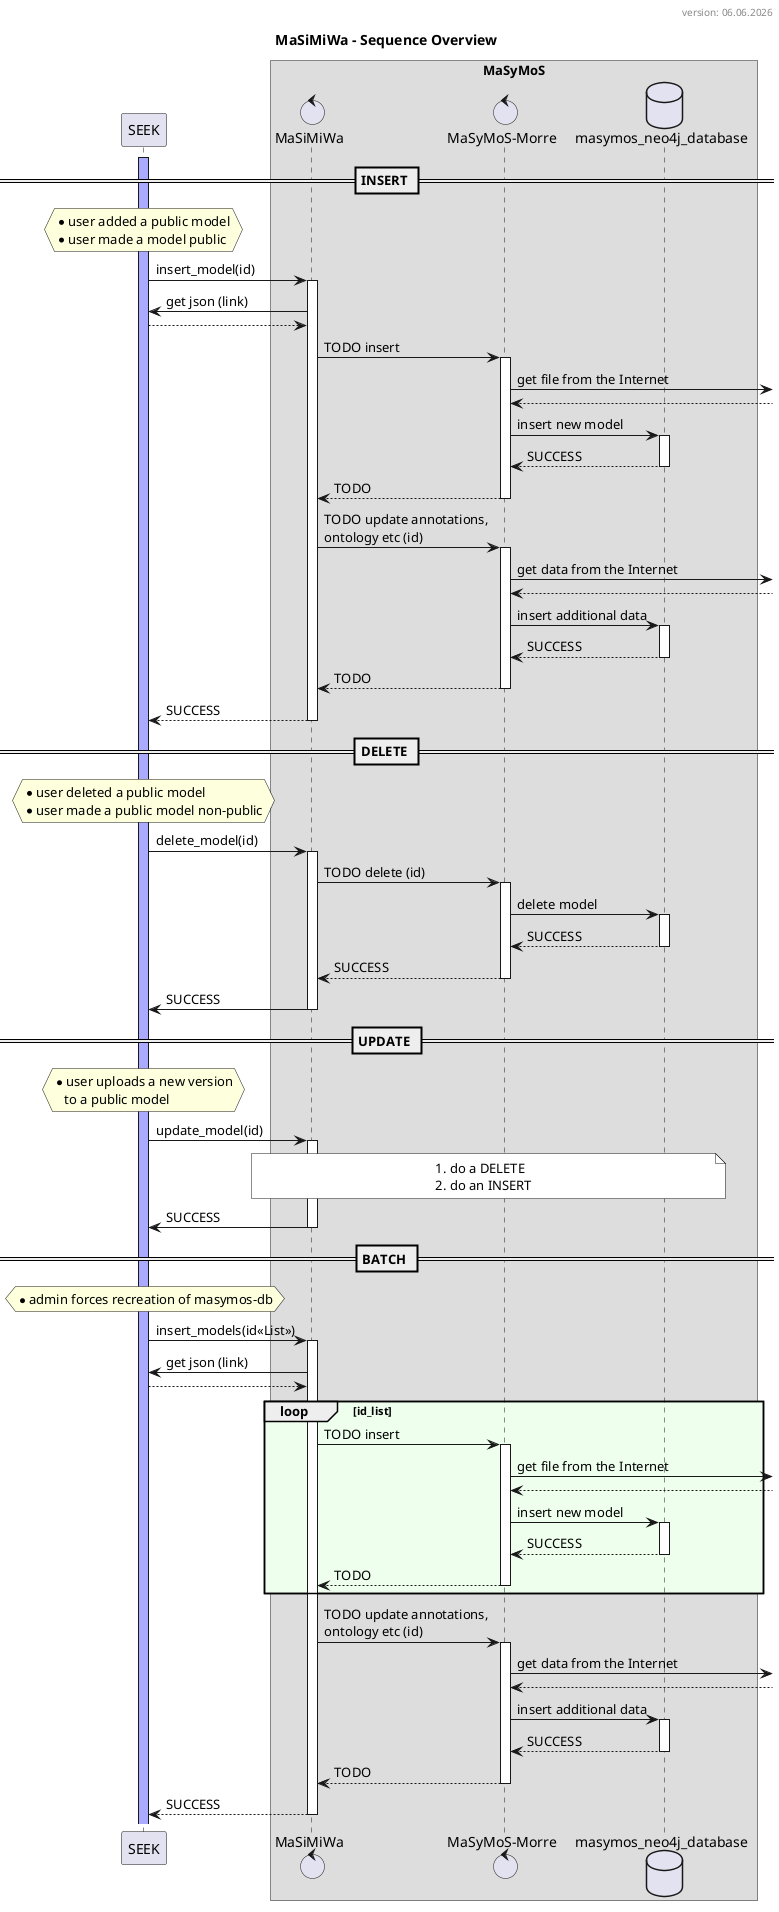 @startuml

title MaSiMiWa - Sequence Overview
header version: %date("dd.MM.yyyy")
'header version: 23.11.2018

skinparam defaultFontName Helvetica
skinparam shadowing false

participant "SEEK" as seek
box "MaSyMoS"
    control "MaSiMiWa" as miwa
    control "MaSyMoS-Morre" as morre
    database "masymos_neo4j_database" as db


activate seek #aaf

== INSERT ==

hnote over seek
    * user added a public model
    * user made a model public
end note

seek            ->      miwa            : insert_model(id)
    activate miwa

seek            <-      miwa            : get json (link)
seek            -->     miwa
    
    miwa            ->      morre           : TODO insert
        activate morre
        
        morre           ->]                     : get file from the Internet
        morre           <--]

        morre           ->      db              : insert new model
            activate db
        morre           <--     db              : SUCCESS
            deactivate db
        
    miwa            <--     morre           : TODO
        deactivate morre

    miwa            ->      morre           : TODO update annotations,\nontology etc (id)
        activate morre

        morre           ->]                     : get data from the Internet
        morre           <--]

        morre           ->      db              : insert additional data
            activate db
        morre           <--     db              : SUCCESS
            deactivate db
    
    miwa            <--     morre           : TODO
        deactivate morre 

seek            <--     miwa            : SUCCESS

    deactivate miwa






== DELETE ==

hnote over seek
    * user deleted a public model
    * user made a public model non-public
end note

seek            ->      miwa            : delete_model(id)
    activate miwa
    
    miwa            ->      morre           : TODO delete (id)
        activate morre
    
        morre           ->      db              : delete model
            activate db
        morre           <--     db              : SUCCESS
            deactivate db

    miwa            <--     morre           : SUCCESS
        deactivate morre 

seek            <-      miwa            : SUCCESS
    deactivate miwa 






== UPDATE ==

hnote over seek
    * user uploads a new version
       to a public model
end note

seek            ->      miwa            : update_model(id)
    activate miwa

    note over miwa,db #fff
        # do a DELETE
        # do an INSERT
    end note

seek            <-      miwa            : SUCCESS
    deactivate miwa 




== BATCH ==

hnote over seek
    * admin forces recreation of masymos-db
end note

seek            ->      miwa            : insert_models(id<<List>>)
    activate miwa

seek            <-      miwa            : get json (link)
seek            -->     miwa

    loop #efe id_list

    miwa            ->      morre           : TODO insert
        activate morre
        
        morre           ->]                     : get file from the Internet
        morre           <--]

        morre           ->      db              : insert new model
            activate db
        morre           <--     db              : SUCCESS
            deactivate db
        
    miwa            <--     morre           : TODO
        deactivate morre
    
    end

    miwa            ->      morre           : TODO update annotations,\nontology etc (id)
        activate morre

        morre           ->]                     : get data from the Internet
        morre           <--]

        morre           ->      db              : insert additional data
            activate db
        morre           <--     db              : SUCCESS
            deactivate db
    
    miwa            <--     morre           : TODO
        deactivate morre 

seek            <--     miwa            : SUCCESS

    deactivate miwa






@enduml
